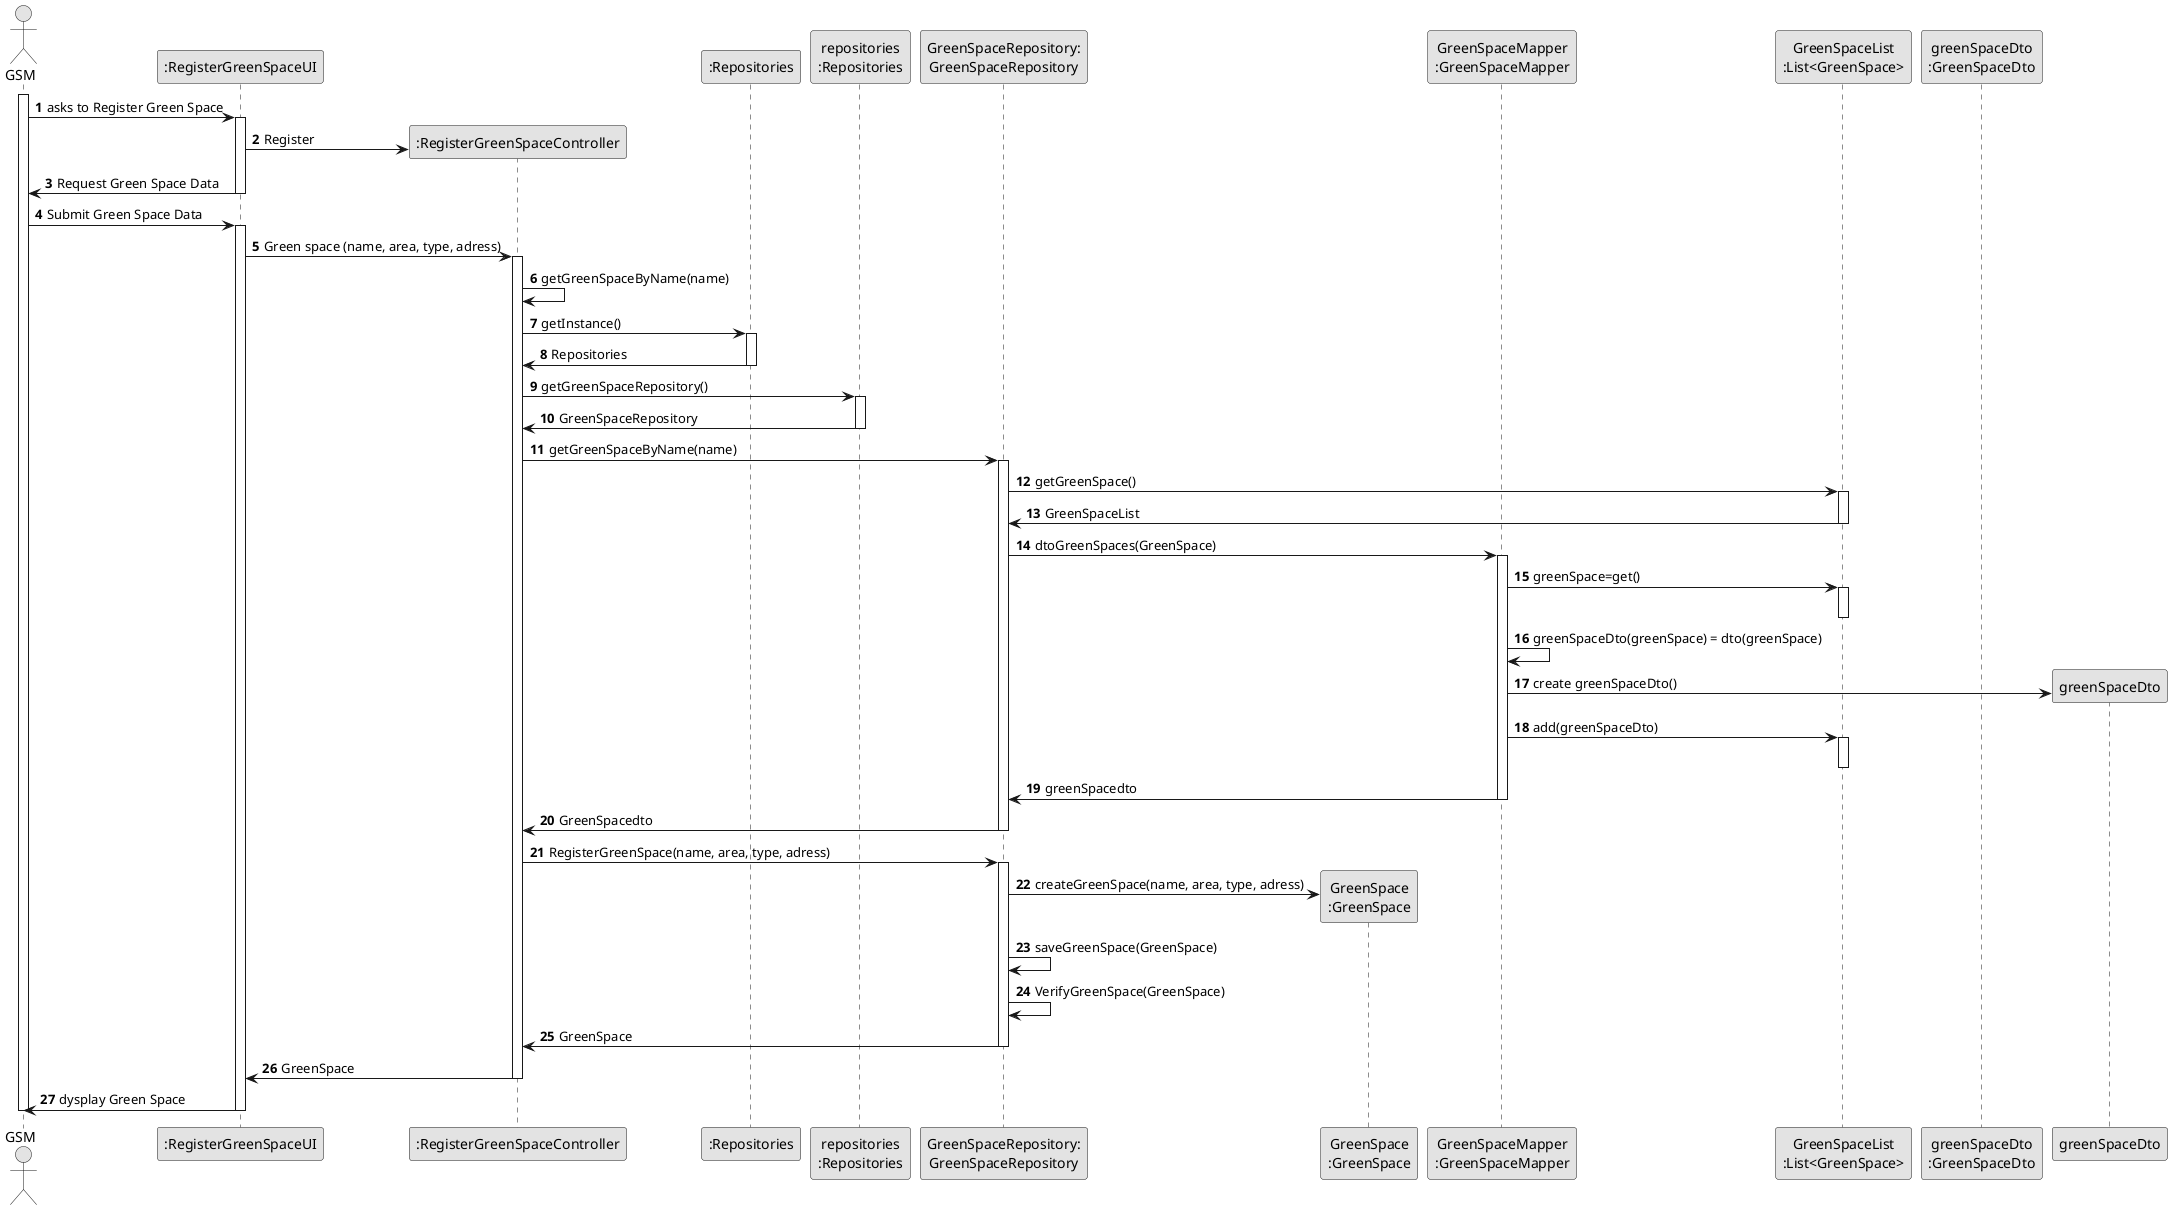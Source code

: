 @startuml
skinparam monochrome true
skinparam packageStyle rectangle
skinparam shadowing false

autonumber

actor "GSM" as GSM
participant ":RegisterGreenSpaceUI" as UI
participant ":RegisterGreenSpaceController" as CTRL
participant ":Repositories" as RepositorySingleton
participant "repositories\n:Repositories" as PLAT
participant "GreenSpaceRepository:\nGreenSpaceRepository" as GreenSpaceRepository
participant "GreenSpace\n:GreenSpace" as GreenSpace
participant "GreenSpaceMapper\n:GreenSpaceMapper" as GreenSpaceMapper
participant "GreenSpaceList\n:List<GreenSpace>" as GreenSpaceList
participant "greenSpaceDto\n:GreenSpaceDto" as GreenSpaceDto

activate GSM

        GSM -> UI : asks to Register Green Space

        activate UI

        UI -> CTRL** : Register

        UI ->GSM : Request Green Space Data

        deactivate UI

        GSM -> UI : Submit Green Space Data

        activate UI

        UI -> CTRL : Green space (name, area, type, adress)

        activate CTRL

        CTRL -> CTRL : getGreenSpaceByName(name)

        CTRL -> RepositorySingleton : getInstance()

        activate RepositorySingleton

        RepositorySingleton -> CTRL : Repositories

        deactivate RepositorySingleton

        CTRL -> PLAT : getGreenSpaceRepository()

        activate PLAT

        PLAT -> CTRL : GreenSpaceRepository

        deactivate PLAT

        CTRL -> GreenSpaceRepository : getGreenSpaceByName(name)

        activate GreenSpaceRepository

        GreenSpaceRepository -> GreenSpaceList : getGreenSpace()

        activate GreenSpaceList

        GreenSpaceList -> GreenSpaceRepository : GreenSpaceList

        deactivate GreenSpaceList

        GreenSpaceRepository -> GreenSpaceMapper : dtoGreenSpaces(GreenSpace)

        activate GreenSpaceMapper

        GreenSpaceMapper -> GreenSpaceList : greenSpace=get()

        activate GreenSpaceList

        deactivate GreenSpaceList

        GreenSpaceMapper -> GreenSpaceMapper : greenSpaceDto(greenSpace) = dto(greenSpace)

        GreenSpaceMapper -> greenSpaceDto** :create greenSpaceDto()

       GreenSpaceMapper-> GreenSpaceList : add(greenSpaceDto)

       activate GreenSpaceList

       deactivate GreenSpaceList

       GreenSpaceMapper -> GreenSpaceRepository : greenSpacedto

       deactivate GreenSpaceMapper

        GreenSpaceRepository -> CTRL : GreenSpacedto

        deactivate GreenSpaceRepository

        CTRL -> GreenSpaceRepository : RegisterGreenSpace(name, area, type, adress)

        activate GreenSpaceRepository

        GreenSpaceRepository -> GreenSpace** : createGreenSpace(name, area, type, adress)


        GreenSpaceRepository -> GreenSpaceRepository : saveGreenSpace(GreenSpace)

        GreenSpaceRepository -> GreenSpaceRepository : VerifyGreenSpace(GreenSpace)

        GreenSpaceRepository -> CTRL : GreenSpace

        deactivate GreenSpaceRepository

        CTRL -> UI : GreenSpace

        deactivate CTRL

        UI -> GSM : dysplay Green Space

        deactivate UI

        deactivate GSM

@enduml